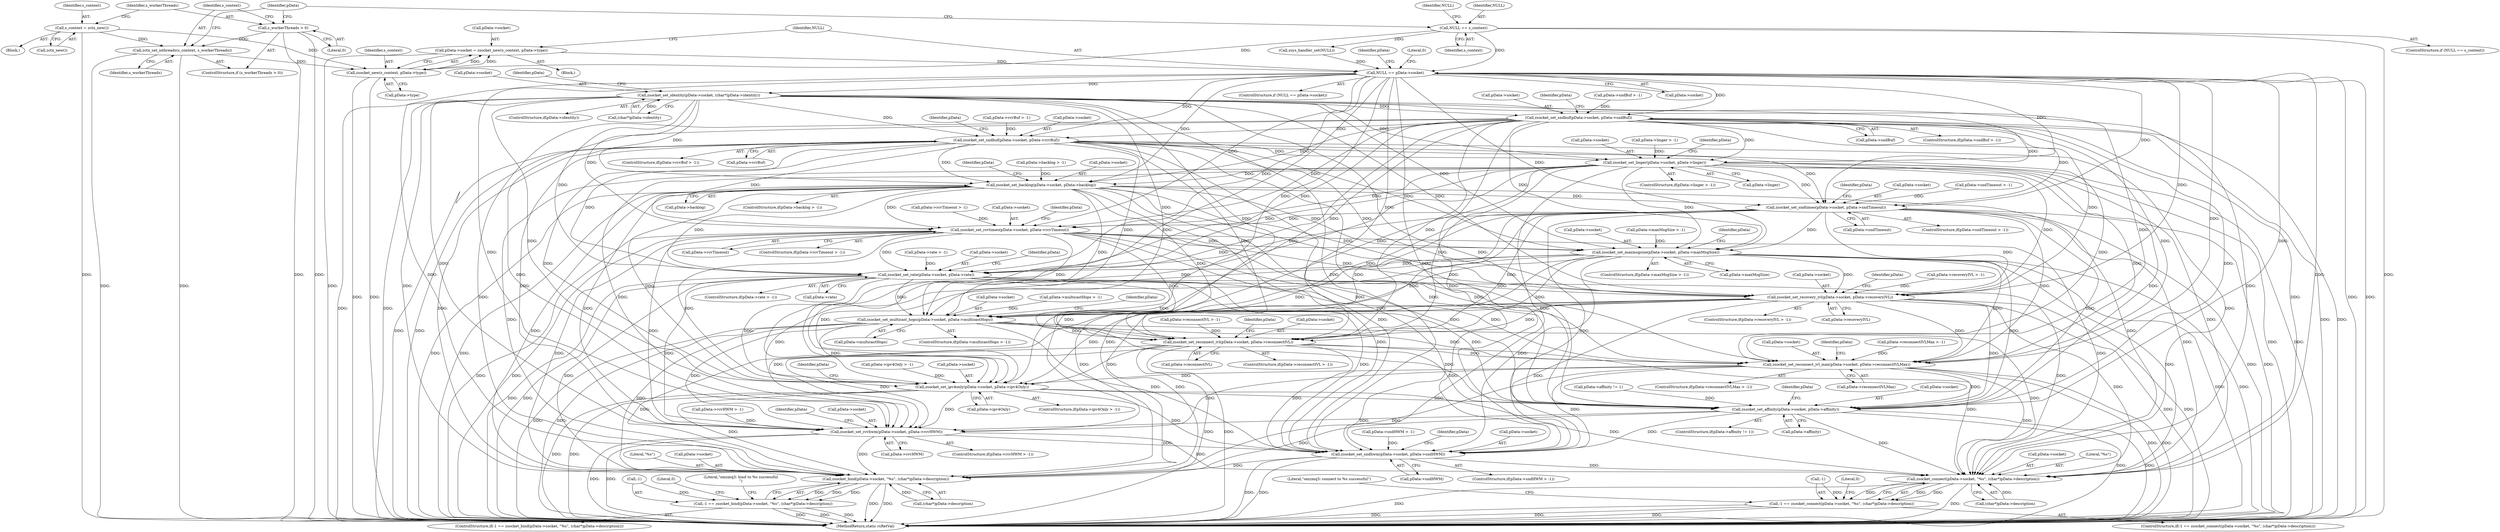 digraph "0_rsyslog_062d0c671a29f7c6f7dff4a2f1f35df375bbb30b_0@API" {
"1000125" [label="(Call,pData->socket = zsocket_new(s_context, pData->type))"];
"1000129" [label="(Call,zsocket_new(s_context, pData->type))"];
"1000122" [label="(Call,zctx_set_iothreads(s_context, s_workerThreads))"];
"1000115" [label="(Call,s_context = zctx_new())"];
"1000119" [label="(Call,s_workerThreads > 0)"];
"1000109" [label="(Call,NULL == s_context)"];
"1000135" [label="(Call,NULL == pData->socket)"];
"1000156" [label="(Call,zsocket_set_identity(pData->socket, (char*)pData->identity))"];
"1000172" [label="(Call,zsocket_set_sndbuf(pData->socket, pData->sndBuf))"];
"1000186" [label="(Call,zsocket_set_sndbuf(pData->socket, pData->rcvBuf))"];
"1000200" [label="(Call,zsocket_set_linger(pData->socket, pData->linger))"];
"1000214" [label="(Call,zsocket_set_backlog(pData->socket, pData->backlog))"];
"1000228" [label="(Call,zsocket_set_sndtimeo(pData->socket, pData->sndTimeout))"];
"1000242" [label="(Call,zsocket_set_rcvtimeo(pData->socket, pData->rcvTimeout))"];
"1000256" [label="(Call,zsocket_set_maxmsgsize(pData->socket, pData->maxMsgSize))"];
"1000270" [label="(Call,zsocket_set_rate(pData->socket, pData->rate))"];
"1000284" [label="(Call,zsocket_set_recovery_ivl(pData->socket, pData->recoveryIVL))"];
"1000298" [label="(Call,zsocket_set_multicast_hops(pData->socket, pData->multicastHops))"];
"1000312" [label="(Call,zsocket_set_reconnect_ivl(pData->socket, pData->reconnectIVL))"];
"1000326" [label="(Call,zsocket_set_reconnect_ivl_max(pData->socket, pData->reconnectIVLMax))"];
"1000340" [label="(Call,zsocket_set_ipv4only(pData->socket, pData->ipv4Only))"];
"1000353" [label="(Call,zsocket_set_affinity(pData->socket, pData->affinity))"];
"1000367" [label="(Call,zsocket_set_rcvhwm(pData->socket, pData->rcvHWM))"];
"1000381" [label="(Call,zsocket_set_sndhwm(pData->socket, pData->sndHWM))"];
"1000399" [label="(Call,zsocket_bind(pData->socket, \"%s\", (char*)pData->description))"];
"1000396" [label="(Call,-1 == zsocket_bind(pData->socket, \"%s\", (char*)pData->description))"];
"1000432" [label="(Call,zsocket_connect(pData->socket, \"%s\", (char*)pData->description))"];
"1000429" [label="(Call,-1 == zsocket_connect(pData->socket, \"%s\", (char*)pData->description))"];
"1000243" [label="(Call,pData->socket)"];
"1000112" [label="(Block,)"];
"1000229" [label="(Call,pData->socket)"];
"1000114" [label="(Identifier,NULL)"];
"1000200" [label="(Call,zsocket_set_linger(pData->socket, pData->linger))"];
"1000222" [label="(Call,pData->sndTimeout > -1)"];
"1000284" [label="(Call,zsocket_set_recovery_ivl(pData->socket, pData->recoveryIVL))"];
"1000152" [label="(ControlStructure,if(pData->identity))"];
"1000322" [label="(Identifier,pData)"];
"1000347" [label="(ControlStructure,if(pData->affinity != 1))"];
"1000256" [label="(Call,zsocket_set_maxmsgsize(pData->socket, pData->maxMsgSize))"];
"1000118" [label="(ControlStructure,if (s_workerThreads > 0))"];
"1000432" [label="(Call,zsocket_connect(pData->socket, \"%s\", (char*)pData->description))"];
"1000266" [label="(Identifier,pData)"];
"1000207" [label="(ControlStructure,if(pData->backlog > -1))"];
"1000108" [label="(ControlStructure,if (NULL == s_context))"];
"1000249" [label="(ControlStructure,if(pData->maxMsgSize > -1))"];
"1000344" [label="(Call,pData->ipv4Only)"];
"1000348" [label="(Call,pData->affinity != 1)"];
"1000404" [label="(Call,(char*)pData->description)"];
"1000433" [label="(Call,pData->socket)"];
"1000210" [label="(Identifier,pData)"];
"1000278" [label="(Call,pData->recoveryIVL > -1)"];
"1000246" [label="(Call,pData->rcvTimeout)"];
"1000129" [label="(Call,zsocket_new(s_context, pData->type))"];
"1000137" [label="(Call,pData->socket)"];
"1000455" [label="(Literal,\"omzmq3: connect to %s successful\")"];
"1000123" [label="(Identifier,s_context)"];
"1000305" [label="(ControlStructure,if(pData->reconnectIVL > -1))"];
"1000134" [label="(ControlStructure,if (NULL == pData->socket))"];
"1000228" [label="(Call,zsocket_set_sndtimeo(pData->socket, pData->sndTimeout))"];
"1000157" [label="(Call,pData->socket)"];
"1000127" [label="(Identifier,pData)"];
"1000422" [label="(Literal,\"omzmq3: bind to %s successful\n\")"];
"1000333" [label="(ControlStructure,if(pData->ipv4Only > -1))"];
"1000124" [label="(Identifier,s_workerThreads)"];
"1000120" [label="(Identifier,s_workerThreads)"];
"1000319" [label="(ControlStructure,if(pData->reconnectIVLMax > -1))"];
"1000257" [label="(Call,pData->socket)"];
"1000371" [label="(Call,pData->rcvHWM)"];
"1000271" [label="(Call,pData->socket)"];
"1000316" [label="(Call,pData->reconnectIVL)"];
"1000381" [label="(Call,zsocket_set_sndhwm(pData->socket, pData->sndHWM))"];
"1000292" [label="(Call,pData->multicastHops > -1)"];
"1000377" [label="(Identifier,pData)"];
"1000242" [label="(Call,zsocket_set_rcvtimeo(pData->socket, pData->rcvTimeout))"];
"1000176" [label="(Call,pData->sndBuf)"];
"1000280" [label="(Identifier,pData)"];
"1000116" [label="(Identifier,s_context)"];
"1000403" [label="(Literal,\"%s\")"];
"1000179" [label="(ControlStructure,if(pData->rcvBuf > -1))"];
"1000180" [label="(Call,pData->rcvBuf > -1)"];
"1000125" [label="(Call,pData->socket = zsocket_new(s_context, pData->type))"];
"1000173" [label="(Call,pData->socket)"];
"1000313" [label="(Call,pData->socket)"];
"1000131" [label="(Call,pData->type)"];
"1000429" [label="(Call,-1 == zsocket_connect(pData->socket, \"%s\", (char*)pData->description))"];
"1000264" [label="(Call,pData->rate > -1)"];
"1000190" [label="(Call,pData->rcvBuf)"];
"1000334" [label="(Call,pData->ipv4Only > -1)"];
"1000302" [label="(Call,pData->multicastHops)"];
"1000308" [label="(Identifier,pData)"];
"1000130" [label="(Identifier,s_context)"];
"1000430" [label="(Call,-1)"];
"1000285" [label="(Call,pData->socket)"];
"1000291" [label="(ControlStructure,if(pData->multicastHops > -1))"];
"1000367" [label="(Call,zsocket_set_rcvhwm(pData->socket, pData->rcvHWM))"];
"1000238" [label="(Identifier,pData)"];
"1000277" [label="(ControlStructure,if(pData->recoveryIVL > -1))"];
"1000117" [label="(Call,zctx_new())"];
"1000250" [label="(Call,pData->maxMsgSize > -1)"];
"1000172" [label="(Call,zsocket_set_sndbuf(pData->socket, pData->sndBuf))"];
"1000106" [label="(Block,)"];
"1000260" [label="(Call,pData->maxMsgSize)"];
"1000397" [label="(Call,-1)"];
"1000288" [label="(Call,pData->recoveryIVL)"];
"1000122" [label="(Call,zctx_set_iothreads(s_context, s_workerThreads))"];
"1000232" [label="(Call,pData->sndTimeout)"];
"1000395" [label="(ControlStructure,if(-1 == zsocket_bind(pData->socket, \"%s\", (char*)pData->description)))"];
"1000126" [label="(Call,pData->socket)"];
"1000270" [label="(Call,zsocket_set_rate(pData->socket, pData->rate))"];
"1000375" [label="(Call,pData->sndHWM > -1)"];
"1000363" [label="(Identifier,pData)"];
"1000444" [label="(Literal,0)"];
"1000385" [label="(Call,pData->sndHWM)"];
"1000208" [label="(Call,pData->backlog > -1)"];
"1000154" [label="(Identifier,pData)"];
"1000186" [label="(Call,zsocket_set_sndbuf(pData->socket, pData->rcvBuf))"];
"1000109" [label="(Call,NULL == s_context)"];
"1000110" [label="(Identifier,NULL)"];
"1000193" [label="(ControlStructure,if(pData->linger > -1))"];
"1000306" [label="(Call,pData->reconnectIVL > -1)"];
"1000330" [label="(Call,pData->reconnectIVLMax)"];
"1000400" [label="(Call,pData->socket)"];
"1000215" [label="(Call,pData->socket)"];
"1000411" [label="(Literal,0)"];
"1000326" [label="(Call,zsocket_set_reconnect_ivl_max(pData->socket, pData->reconnectIVLMax))"];
"1000368" [label="(Call,pData->socket)"];
"1000391" [label="(Identifier,pData)"];
"1000121" [label="(Literal,0)"];
"1000360" [label="(ControlStructure,if(pData->rcvHWM > -1))"];
"1000341" [label="(Call,pData->socket)"];
"1000204" [label="(Call,pData->linger)"];
"1000350" [label="(Identifier,pData)"];
"1000135" [label="(Call,NULL == pData->socket)"];
"1000201" [label="(Call,pData->socket)"];
"1000382" [label="(Call,pData->socket)"];
"1000399" [label="(Call,zsocket_bind(pData->socket, \"%s\", (char*)pData->description))"];
"1000168" [label="(Identifier,pData)"];
"1000182" [label="(Identifier,pData)"];
"1000298" [label="(Call,zsocket_set_multicast_hops(pData->socket, pData->multicastHops))"];
"1000165" [label="(ControlStructure,if(pData->sndBuf > -1))"];
"1000428" [label="(ControlStructure,if(-1 == zsocket_connect(pData->socket, \"%s\", (char*)pData->description)))"];
"1000357" [label="(Call,pData->affinity)"];
"1000299" [label="(Call,pData->socket)"];
"1000436" [label="(Literal,\"%s\")"];
"1000113" [label="(Call,zsys_handler_set(NULL))"];
"1000235" [label="(ControlStructure,if(pData->rcvTimeout > -1))"];
"1000263" [label="(ControlStructure,if(pData->rate > -1))"];
"1000194" [label="(Call,pData->linger > -1)"];
"1000274" [label="(Call,pData->rate)"];
"1000218" [label="(Call,pData->backlog)"];
"1000214" [label="(Call,zsocket_set_backlog(pData->socket, pData->backlog))"];
"1000166" [label="(Call,pData->sndBuf > -1)"];
"1000111" [label="(Identifier,s_context)"];
"1000437" [label="(Call,(char*)pData->description)"];
"1000327" [label="(Call,pData->socket)"];
"1000160" [label="(Call,(char*)pData->identity)"];
"1000187" [label="(Call,pData->socket)"];
"1000336" [label="(Identifier,pData)"];
"1000252" [label="(Identifier,pData)"];
"1000361" [label="(Call,pData->rcvHWM > -1)"];
"1000461" [label="(MethodReturn,static rsRetVal)"];
"1000224" [label="(Identifier,pData)"];
"1000221" [label="(ControlStructure,if(pData->sndTimeout > -1))"];
"1000294" [label="(Identifier,pData)"];
"1000354" [label="(Call,pData->socket)"];
"1000136" [label="(Identifier,NULL)"];
"1000374" [label="(ControlStructure,if(pData->sndHWM > -1))"];
"1000236" [label="(Call,pData->rcvTimeout > -1)"];
"1000115" [label="(Call,s_context = zctx_new())"];
"1000396" [label="(Call,-1 == zsocket_bind(pData->socket, \"%s\", (char*)pData->description))"];
"1000312" [label="(Call,zsocket_set_reconnect_ivl(pData->socket, pData->reconnectIVL))"];
"1000340" [label="(Call,zsocket_set_ipv4only(pData->socket, pData->ipv4Only))"];
"1000142" [label="(Literal,0)"];
"1000156" [label="(Call,zsocket_set_identity(pData->socket, (char*)pData->identity))"];
"1000353" [label="(Call,zsocket_set_affinity(pData->socket, pData->affinity))"];
"1000196" [label="(Identifier,pData)"];
"1000320" [label="(Call,pData->reconnectIVLMax > -1)"];
"1000119" [label="(Call,s_workerThreads > 0)"];
"1000125" -> "1000106"  [label="AST: "];
"1000125" -> "1000129"  [label="CFG: "];
"1000126" -> "1000125"  [label="AST: "];
"1000129" -> "1000125"  [label="AST: "];
"1000136" -> "1000125"  [label="CFG: "];
"1000125" -> "1000461"  [label="DDG: "];
"1000129" -> "1000125"  [label="DDG: "];
"1000129" -> "1000125"  [label="DDG: "];
"1000125" -> "1000135"  [label="DDG: "];
"1000129" -> "1000131"  [label="CFG: "];
"1000130" -> "1000129"  [label="AST: "];
"1000131" -> "1000129"  [label="AST: "];
"1000129" -> "1000461"  [label="DDG: "];
"1000129" -> "1000461"  [label="DDG: "];
"1000122" -> "1000129"  [label="DDG: "];
"1000109" -> "1000129"  [label="DDG: "];
"1000115" -> "1000129"  [label="DDG: "];
"1000122" -> "1000118"  [label="AST: "];
"1000122" -> "1000124"  [label="CFG: "];
"1000123" -> "1000122"  [label="AST: "];
"1000124" -> "1000122"  [label="AST: "];
"1000127" -> "1000122"  [label="CFG: "];
"1000122" -> "1000461"  [label="DDG: "];
"1000122" -> "1000461"  [label="DDG: "];
"1000115" -> "1000122"  [label="DDG: "];
"1000119" -> "1000122"  [label="DDG: "];
"1000115" -> "1000112"  [label="AST: "];
"1000115" -> "1000117"  [label="CFG: "];
"1000116" -> "1000115"  [label="AST: "];
"1000117" -> "1000115"  [label="AST: "];
"1000120" -> "1000115"  [label="CFG: "];
"1000115" -> "1000461"  [label="DDG: "];
"1000119" -> "1000118"  [label="AST: "];
"1000119" -> "1000121"  [label="CFG: "];
"1000120" -> "1000119"  [label="AST: "];
"1000121" -> "1000119"  [label="AST: "];
"1000123" -> "1000119"  [label="CFG: "];
"1000127" -> "1000119"  [label="CFG: "];
"1000119" -> "1000461"  [label="DDG: "];
"1000119" -> "1000461"  [label="DDG: "];
"1000109" -> "1000108"  [label="AST: "];
"1000109" -> "1000111"  [label="CFG: "];
"1000110" -> "1000109"  [label="AST: "];
"1000111" -> "1000109"  [label="AST: "];
"1000114" -> "1000109"  [label="CFG: "];
"1000127" -> "1000109"  [label="CFG: "];
"1000109" -> "1000461"  [label="DDG: "];
"1000109" -> "1000113"  [label="DDG: "];
"1000109" -> "1000135"  [label="DDG: "];
"1000135" -> "1000134"  [label="AST: "];
"1000135" -> "1000137"  [label="CFG: "];
"1000136" -> "1000135"  [label="AST: "];
"1000137" -> "1000135"  [label="AST: "];
"1000142" -> "1000135"  [label="CFG: "];
"1000154" -> "1000135"  [label="CFG: "];
"1000135" -> "1000461"  [label="DDG: "];
"1000135" -> "1000461"  [label="DDG: "];
"1000113" -> "1000135"  [label="DDG: "];
"1000135" -> "1000156"  [label="DDG: "];
"1000135" -> "1000172"  [label="DDG: "];
"1000135" -> "1000186"  [label="DDG: "];
"1000135" -> "1000200"  [label="DDG: "];
"1000135" -> "1000214"  [label="DDG: "];
"1000135" -> "1000228"  [label="DDG: "];
"1000135" -> "1000242"  [label="DDG: "];
"1000135" -> "1000256"  [label="DDG: "];
"1000135" -> "1000270"  [label="DDG: "];
"1000135" -> "1000284"  [label="DDG: "];
"1000135" -> "1000298"  [label="DDG: "];
"1000135" -> "1000312"  [label="DDG: "];
"1000135" -> "1000326"  [label="DDG: "];
"1000135" -> "1000340"  [label="DDG: "];
"1000135" -> "1000353"  [label="DDG: "];
"1000135" -> "1000367"  [label="DDG: "];
"1000135" -> "1000381"  [label="DDG: "];
"1000135" -> "1000399"  [label="DDG: "];
"1000135" -> "1000432"  [label="DDG: "];
"1000156" -> "1000152"  [label="AST: "];
"1000156" -> "1000160"  [label="CFG: "];
"1000157" -> "1000156"  [label="AST: "];
"1000160" -> "1000156"  [label="AST: "];
"1000168" -> "1000156"  [label="CFG: "];
"1000156" -> "1000461"  [label="DDG: "];
"1000156" -> "1000461"  [label="DDG: "];
"1000160" -> "1000156"  [label="DDG: "];
"1000156" -> "1000172"  [label="DDG: "];
"1000156" -> "1000186"  [label="DDG: "];
"1000156" -> "1000200"  [label="DDG: "];
"1000156" -> "1000214"  [label="DDG: "];
"1000156" -> "1000228"  [label="DDG: "];
"1000156" -> "1000242"  [label="DDG: "];
"1000156" -> "1000256"  [label="DDG: "];
"1000156" -> "1000270"  [label="DDG: "];
"1000156" -> "1000284"  [label="DDG: "];
"1000156" -> "1000298"  [label="DDG: "];
"1000156" -> "1000312"  [label="DDG: "];
"1000156" -> "1000326"  [label="DDG: "];
"1000156" -> "1000340"  [label="DDG: "];
"1000156" -> "1000353"  [label="DDG: "];
"1000156" -> "1000367"  [label="DDG: "];
"1000156" -> "1000381"  [label="DDG: "];
"1000156" -> "1000399"  [label="DDG: "];
"1000156" -> "1000432"  [label="DDG: "];
"1000172" -> "1000165"  [label="AST: "];
"1000172" -> "1000176"  [label="CFG: "];
"1000173" -> "1000172"  [label="AST: "];
"1000176" -> "1000172"  [label="AST: "];
"1000182" -> "1000172"  [label="CFG: "];
"1000172" -> "1000461"  [label="DDG: "];
"1000172" -> "1000461"  [label="DDG: "];
"1000166" -> "1000172"  [label="DDG: "];
"1000172" -> "1000186"  [label="DDG: "];
"1000172" -> "1000200"  [label="DDG: "];
"1000172" -> "1000214"  [label="DDG: "];
"1000172" -> "1000228"  [label="DDG: "];
"1000172" -> "1000242"  [label="DDG: "];
"1000172" -> "1000256"  [label="DDG: "];
"1000172" -> "1000270"  [label="DDG: "];
"1000172" -> "1000284"  [label="DDG: "];
"1000172" -> "1000298"  [label="DDG: "];
"1000172" -> "1000312"  [label="DDG: "];
"1000172" -> "1000326"  [label="DDG: "];
"1000172" -> "1000340"  [label="DDG: "];
"1000172" -> "1000353"  [label="DDG: "];
"1000172" -> "1000367"  [label="DDG: "];
"1000172" -> "1000381"  [label="DDG: "];
"1000172" -> "1000399"  [label="DDG: "];
"1000172" -> "1000432"  [label="DDG: "];
"1000186" -> "1000179"  [label="AST: "];
"1000186" -> "1000190"  [label="CFG: "];
"1000187" -> "1000186"  [label="AST: "];
"1000190" -> "1000186"  [label="AST: "];
"1000196" -> "1000186"  [label="CFG: "];
"1000186" -> "1000461"  [label="DDG: "];
"1000186" -> "1000461"  [label="DDG: "];
"1000180" -> "1000186"  [label="DDG: "];
"1000186" -> "1000200"  [label="DDG: "];
"1000186" -> "1000214"  [label="DDG: "];
"1000186" -> "1000228"  [label="DDG: "];
"1000186" -> "1000242"  [label="DDG: "];
"1000186" -> "1000256"  [label="DDG: "];
"1000186" -> "1000270"  [label="DDG: "];
"1000186" -> "1000284"  [label="DDG: "];
"1000186" -> "1000298"  [label="DDG: "];
"1000186" -> "1000312"  [label="DDG: "];
"1000186" -> "1000326"  [label="DDG: "];
"1000186" -> "1000340"  [label="DDG: "];
"1000186" -> "1000353"  [label="DDG: "];
"1000186" -> "1000367"  [label="DDG: "];
"1000186" -> "1000381"  [label="DDG: "];
"1000186" -> "1000399"  [label="DDG: "];
"1000186" -> "1000432"  [label="DDG: "];
"1000200" -> "1000193"  [label="AST: "];
"1000200" -> "1000204"  [label="CFG: "];
"1000201" -> "1000200"  [label="AST: "];
"1000204" -> "1000200"  [label="AST: "];
"1000210" -> "1000200"  [label="CFG: "];
"1000200" -> "1000461"  [label="DDG: "];
"1000200" -> "1000461"  [label="DDG: "];
"1000194" -> "1000200"  [label="DDG: "];
"1000200" -> "1000214"  [label="DDG: "];
"1000200" -> "1000228"  [label="DDG: "];
"1000200" -> "1000242"  [label="DDG: "];
"1000200" -> "1000256"  [label="DDG: "];
"1000200" -> "1000270"  [label="DDG: "];
"1000200" -> "1000284"  [label="DDG: "];
"1000200" -> "1000298"  [label="DDG: "];
"1000200" -> "1000312"  [label="DDG: "];
"1000200" -> "1000326"  [label="DDG: "];
"1000200" -> "1000340"  [label="DDG: "];
"1000200" -> "1000353"  [label="DDG: "];
"1000200" -> "1000367"  [label="DDG: "];
"1000200" -> "1000381"  [label="DDG: "];
"1000200" -> "1000399"  [label="DDG: "];
"1000200" -> "1000432"  [label="DDG: "];
"1000214" -> "1000207"  [label="AST: "];
"1000214" -> "1000218"  [label="CFG: "];
"1000215" -> "1000214"  [label="AST: "];
"1000218" -> "1000214"  [label="AST: "];
"1000224" -> "1000214"  [label="CFG: "];
"1000214" -> "1000461"  [label="DDG: "];
"1000214" -> "1000461"  [label="DDG: "];
"1000208" -> "1000214"  [label="DDG: "];
"1000214" -> "1000228"  [label="DDG: "];
"1000214" -> "1000242"  [label="DDG: "];
"1000214" -> "1000256"  [label="DDG: "];
"1000214" -> "1000270"  [label="DDG: "];
"1000214" -> "1000284"  [label="DDG: "];
"1000214" -> "1000298"  [label="DDG: "];
"1000214" -> "1000312"  [label="DDG: "];
"1000214" -> "1000326"  [label="DDG: "];
"1000214" -> "1000340"  [label="DDG: "];
"1000214" -> "1000353"  [label="DDG: "];
"1000214" -> "1000367"  [label="DDG: "];
"1000214" -> "1000381"  [label="DDG: "];
"1000214" -> "1000399"  [label="DDG: "];
"1000214" -> "1000432"  [label="DDG: "];
"1000228" -> "1000221"  [label="AST: "];
"1000228" -> "1000232"  [label="CFG: "];
"1000229" -> "1000228"  [label="AST: "];
"1000232" -> "1000228"  [label="AST: "];
"1000238" -> "1000228"  [label="CFG: "];
"1000228" -> "1000461"  [label="DDG: "];
"1000228" -> "1000461"  [label="DDG: "];
"1000222" -> "1000228"  [label="DDG: "];
"1000228" -> "1000242"  [label="DDG: "];
"1000228" -> "1000256"  [label="DDG: "];
"1000228" -> "1000270"  [label="DDG: "];
"1000228" -> "1000284"  [label="DDG: "];
"1000228" -> "1000298"  [label="DDG: "];
"1000228" -> "1000312"  [label="DDG: "];
"1000228" -> "1000326"  [label="DDG: "];
"1000228" -> "1000340"  [label="DDG: "];
"1000228" -> "1000353"  [label="DDG: "];
"1000228" -> "1000367"  [label="DDG: "];
"1000228" -> "1000381"  [label="DDG: "];
"1000228" -> "1000399"  [label="DDG: "];
"1000228" -> "1000432"  [label="DDG: "];
"1000242" -> "1000235"  [label="AST: "];
"1000242" -> "1000246"  [label="CFG: "];
"1000243" -> "1000242"  [label="AST: "];
"1000246" -> "1000242"  [label="AST: "];
"1000252" -> "1000242"  [label="CFG: "];
"1000242" -> "1000461"  [label="DDG: "];
"1000242" -> "1000461"  [label="DDG: "];
"1000236" -> "1000242"  [label="DDG: "];
"1000242" -> "1000256"  [label="DDG: "];
"1000242" -> "1000270"  [label="DDG: "];
"1000242" -> "1000284"  [label="DDG: "];
"1000242" -> "1000298"  [label="DDG: "];
"1000242" -> "1000312"  [label="DDG: "];
"1000242" -> "1000326"  [label="DDG: "];
"1000242" -> "1000340"  [label="DDG: "];
"1000242" -> "1000353"  [label="DDG: "];
"1000242" -> "1000367"  [label="DDG: "];
"1000242" -> "1000381"  [label="DDG: "];
"1000242" -> "1000399"  [label="DDG: "];
"1000242" -> "1000432"  [label="DDG: "];
"1000256" -> "1000249"  [label="AST: "];
"1000256" -> "1000260"  [label="CFG: "];
"1000257" -> "1000256"  [label="AST: "];
"1000260" -> "1000256"  [label="AST: "];
"1000266" -> "1000256"  [label="CFG: "];
"1000256" -> "1000461"  [label="DDG: "];
"1000256" -> "1000461"  [label="DDG: "];
"1000250" -> "1000256"  [label="DDG: "];
"1000256" -> "1000270"  [label="DDG: "];
"1000256" -> "1000284"  [label="DDG: "];
"1000256" -> "1000298"  [label="DDG: "];
"1000256" -> "1000312"  [label="DDG: "];
"1000256" -> "1000326"  [label="DDG: "];
"1000256" -> "1000340"  [label="DDG: "];
"1000256" -> "1000353"  [label="DDG: "];
"1000256" -> "1000367"  [label="DDG: "];
"1000256" -> "1000381"  [label="DDG: "];
"1000256" -> "1000399"  [label="DDG: "];
"1000256" -> "1000432"  [label="DDG: "];
"1000270" -> "1000263"  [label="AST: "];
"1000270" -> "1000274"  [label="CFG: "];
"1000271" -> "1000270"  [label="AST: "];
"1000274" -> "1000270"  [label="AST: "];
"1000280" -> "1000270"  [label="CFG: "];
"1000270" -> "1000461"  [label="DDG: "];
"1000270" -> "1000461"  [label="DDG: "];
"1000264" -> "1000270"  [label="DDG: "];
"1000270" -> "1000284"  [label="DDG: "];
"1000270" -> "1000298"  [label="DDG: "];
"1000270" -> "1000312"  [label="DDG: "];
"1000270" -> "1000326"  [label="DDG: "];
"1000270" -> "1000340"  [label="DDG: "];
"1000270" -> "1000353"  [label="DDG: "];
"1000270" -> "1000367"  [label="DDG: "];
"1000270" -> "1000381"  [label="DDG: "];
"1000270" -> "1000399"  [label="DDG: "];
"1000270" -> "1000432"  [label="DDG: "];
"1000284" -> "1000277"  [label="AST: "];
"1000284" -> "1000288"  [label="CFG: "];
"1000285" -> "1000284"  [label="AST: "];
"1000288" -> "1000284"  [label="AST: "];
"1000294" -> "1000284"  [label="CFG: "];
"1000284" -> "1000461"  [label="DDG: "];
"1000284" -> "1000461"  [label="DDG: "];
"1000278" -> "1000284"  [label="DDG: "];
"1000284" -> "1000298"  [label="DDG: "];
"1000284" -> "1000312"  [label="DDG: "];
"1000284" -> "1000326"  [label="DDG: "];
"1000284" -> "1000340"  [label="DDG: "];
"1000284" -> "1000353"  [label="DDG: "];
"1000284" -> "1000367"  [label="DDG: "];
"1000284" -> "1000381"  [label="DDG: "];
"1000284" -> "1000399"  [label="DDG: "];
"1000284" -> "1000432"  [label="DDG: "];
"1000298" -> "1000291"  [label="AST: "];
"1000298" -> "1000302"  [label="CFG: "];
"1000299" -> "1000298"  [label="AST: "];
"1000302" -> "1000298"  [label="AST: "];
"1000308" -> "1000298"  [label="CFG: "];
"1000298" -> "1000461"  [label="DDG: "];
"1000298" -> "1000461"  [label="DDG: "];
"1000292" -> "1000298"  [label="DDG: "];
"1000298" -> "1000312"  [label="DDG: "];
"1000298" -> "1000326"  [label="DDG: "];
"1000298" -> "1000340"  [label="DDG: "];
"1000298" -> "1000353"  [label="DDG: "];
"1000298" -> "1000367"  [label="DDG: "];
"1000298" -> "1000381"  [label="DDG: "];
"1000298" -> "1000399"  [label="DDG: "];
"1000298" -> "1000432"  [label="DDG: "];
"1000312" -> "1000305"  [label="AST: "];
"1000312" -> "1000316"  [label="CFG: "];
"1000313" -> "1000312"  [label="AST: "];
"1000316" -> "1000312"  [label="AST: "];
"1000322" -> "1000312"  [label="CFG: "];
"1000312" -> "1000461"  [label="DDG: "];
"1000312" -> "1000461"  [label="DDG: "];
"1000306" -> "1000312"  [label="DDG: "];
"1000312" -> "1000326"  [label="DDG: "];
"1000312" -> "1000340"  [label="DDG: "];
"1000312" -> "1000353"  [label="DDG: "];
"1000312" -> "1000367"  [label="DDG: "];
"1000312" -> "1000381"  [label="DDG: "];
"1000312" -> "1000399"  [label="DDG: "];
"1000312" -> "1000432"  [label="DDG: "];
"1000326" -> "1000319"  [label="AST: "];
"1000326" -> "1000330"  [label="CFG: "];
"1000327" -> "1000326"  [label="AST: "];
"1000330" -> "1000326"  [label="AST: "];
"1000336" -> "1000326"  [label="CFG: "];
"1000326" -> "1000461"  [label="DDG: "];
"1000326" -> "1000461"  [label="DDG: "];
"1000320" -> "1000326"  [label="DDG: "];
"1000326" -> "1000340"  [label="DDG: "];
"1000326" -> "1000353"  [label="DDG: "];
"1000326" -> "1000367"  [label="DDG: "];
"1000326" -> "1000381"  [label="DDG: "];
"1000326" -> "1000399"  [label="DDG: "];
"1000326" -> "1000432"  [label="DDG: "];
"1000340" -> "1000333"  [label="AST: "];
"1000340" -> "1000344"  [label="CFG: "];
"1000341" -> "1000340"  [label="AST: "];
"1000344" -> "1000340"  [label="AST: "];
"1000350" -> "1000340"  [label="CFG: "];
"1000340" -> "1000461"  [label="DDG: "];
"1000340" -> "1000461"  [label="DDG: "];
"1000334" -> "1000340"  [label="DDG: "];
"1000340" -> "1000353"  [label="DDG: "];
"1000340" -> "1000367"  [label="DDG: "];
"1000340" -> "1000381"  [label="DDG: "];
"1000340" -> "1000399"  [label="DDG: "];
"1000340" -> "1000432"  [label="DDG: "];
"1000353" -> "1000347"  [label="AST: "];
"1000353" -> "1000357"  [label="CFG: "];
"1000354" -> "1000353"  [label="AST: "];
"1000357" -> "1000353"  [label="AST: "];
"1000363" -> "1000353"  [label="CFG: "];
"1000353" -> "1000461"  [label="DDG: "];
"1000353" -> "1000461"  [label="DDG: "];
"1000348" -> "1000353"  [label="DDG: "];
"1000353" -> "1000367"  [label="DDG: "];
"1000353" -> "1000381"  [label="DDG: "];
"1000353" -> "1000399"  [label="DDG: "];
"1000353" -> "1000432"  [label="DDG: "];
"1000367" -> "1000360"  [label="AST: "];
"1000367" -> "1000371"  [label="CFG: "];
"1000368" -> "1000367"  [label="AST: "];
"1000371" -> "1000367"  [label="AST: "];
"1000377" -> "1000367"  [label="CFG: "];
"1000367" -> "1000461"  [label="DDG: "];
"1000367" -> "1000461"  [label="DDG: "];
"1000361" -> "1000367"  [label="DDG: "];
"1000367" -> "1000381"  [label="DDG: "];
"1000367" -> "1000399"  [label="DDG: "];
"1000367" -> "1000432"  [label="DDG: "];
"1000381" -> "1000374"  [label="AST: "];
"1000381" -> "1000385"  [label="CFG: "];
"1000382" -> "1000381"  [label="AST: "];
"1000385" -> "1000381"  [label="AST: "];
"1000391" -> "1000381"  [label="CFG: "];
"1000381" -> "1000461"  [label="DDG: "];
"1000381" -> "1000461"  [label="DDG: "];
"1000375" -> "1000381"  [label="DDG: "];
"1000381" -> "1000399"  [label="DDG: "];
"1000381" -> "1000432"  [label="DDG: "];
"1000399" -> "1000396"  [label="AST: "];
"1000399" -> "1000404"  [label="CFG: "];
"1000400" -> "1000399"  [label="AST: "];
"1000403" -> "1000399"  [label="AST: "];
"1000404" -> "1000399"  [label="AST: "];
"1000396" -> "1000399"  [label="CFG: "];
"1000399" -> "1000461"  [label="DDG: "];
"1000399" -> "1000461"  [label="DDG: "];
"1000399" -> "1000396"  [label="DDG: "];
"1000399" -> "1000396"  [label="DDG: "];
"1000399" -> "1000396"  [label="DDG: "];
"1000404" -> "1000399"  [label="DDG: "];
"1000396" -> "1000395"  [label="AST: "];
"1000397" -> "1000396"  [label="AST: "];
"1000411" -> "1000396"  [label="CFG: "];
"1000422" -> "1000396"  [label="CFG: "];
"1000396" -> "1000461"  [label="DDG: "];
"1000396" -> "1000461"  [label="DDG: "];
"1000396" -> "1000461"  [label="DDG: "];
"1000397" -> "1000396"  [label="DDG: "];
"1000432" -> "1000429"  [label="AST: "];
"1000432" -> "1000437"  [label="CFG: "];
"1000433" -> "1000432"  [label="AST: "];
"1000436" -> "1000432"  [label="AST: "];
"1000437" -> "1000432"  [label="AST: "];
"1000429" -> "1000432"  [label="CFG: "];
"1000432" -> "1000461"  [label="DDG: "];
"1000432" -> "1000461"  [label="DDG: "];
"1000432" -> "1000429"  [label="DDG: "];
"1000432" -> "1000429"  [label="DDG: "];
"1000432" -> "1000429"  [label="DDG: "];
"1000437" -> "1000432"  [label="DDG: "];
"1000429" -> "1000428"  [label="AST: "];
"1000430" -> "1000429"  [label="AST: "];
"1000444" -> "1000429"  [label="CFG: "];
"1000455" -> "1000429"  [label="CFG: "];
"1000429" -> "1000461"  [label="DDG: "];
"1000429" -> "1000461"  [label="DDG: "];
"1000429" -> "1000461"  [label="DDG: "];
"1000430" -> "1000429"  [label="DDG: "];
}
